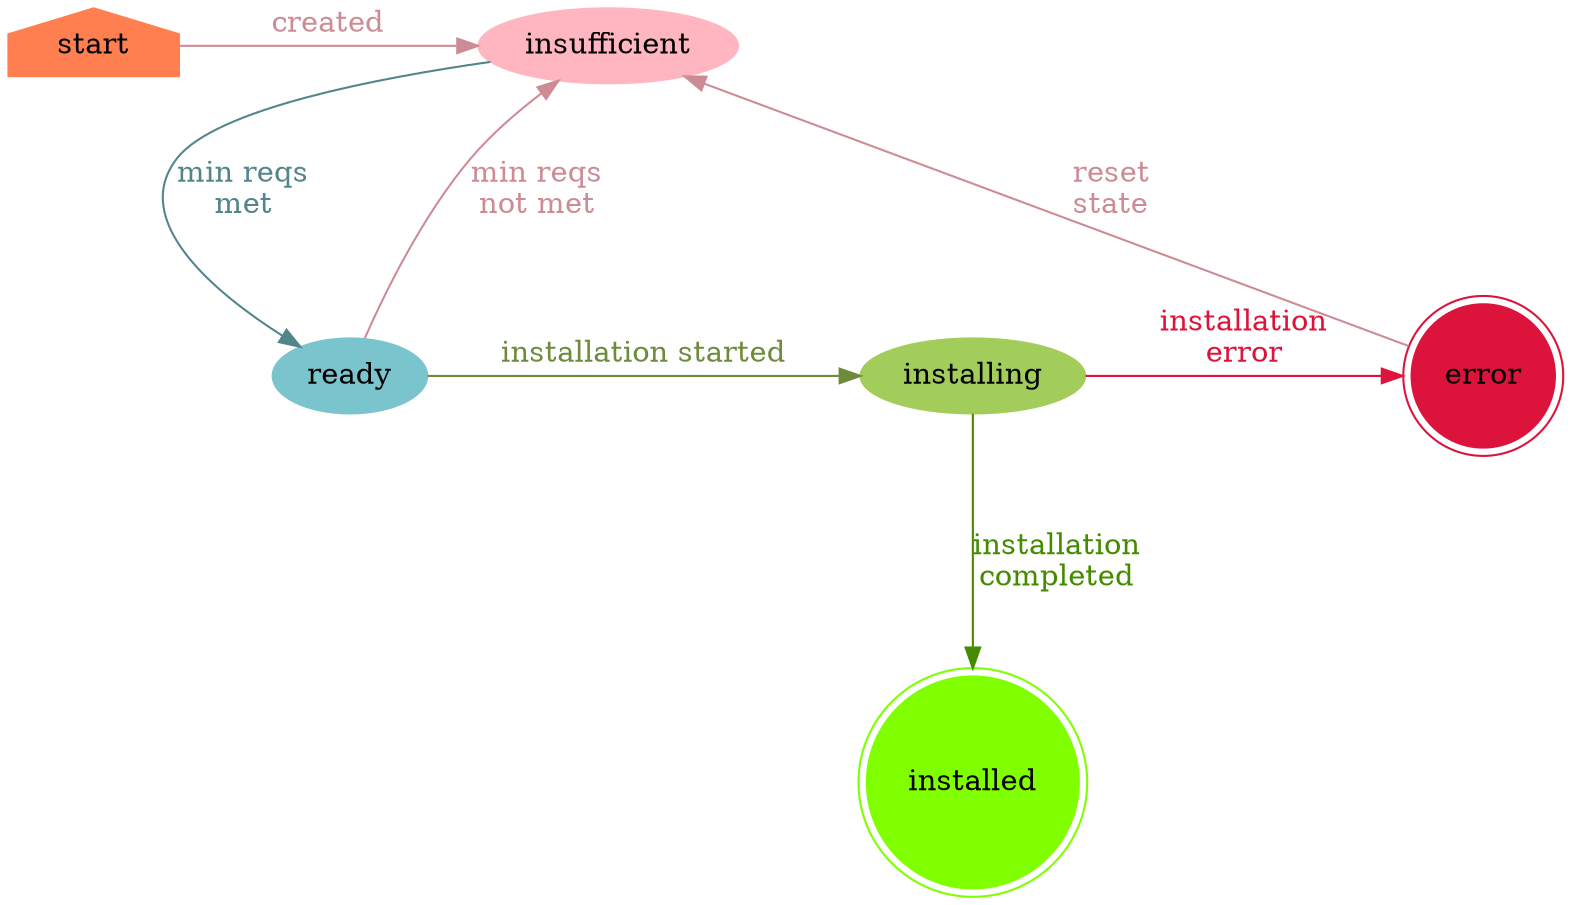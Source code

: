 digraph ClusterStateMachine {
    graph [nodesep = "1.0", ranksep = "1.0"];
    node [style = filled];

    start [shape = house, color = coral];
    insufficient [color = lightpink];
    ready [color = cadetblue3];
    installing [color = darkolivegreen3];
    installed [shape = doublecircle, color = chartreuse];
    error [shape = doublecircle, color = crimson];

    start -> insufficient [label = "cluster\ncreated", color=lightpink3, fontcolor=lightpink3];
    insufficient -> ready [label = "min reqs\nmet", color=cadetblue4, fontcolor=cadetblue4];
    ready -> insufficient [label = "min reqs\nnot met", color=lightpink3, fontcolor=lightpink3];
    ready -> insufficient [style=invis];
    ready -> installing [label = "installation started", color=darkolivegreen4, fontcolor=darkolivegreen4];
    installing -> installed [label = "installation\ncompleted", color=chartreuse4, fontcolor=chartreuse4];
    installing -> error [label = "installation\nerror", color=crimson, fontcolor=crimson];
    error -> insufficient [label = "reset\nstate", color=lightpink3, fontcolor=lightpink3];

    {rank=min; start}
    {rank=max; installed}
    {rank=same; start; insufficient}
    {rank=same; ready; installing; error}
    {rank=same; installed}
}
